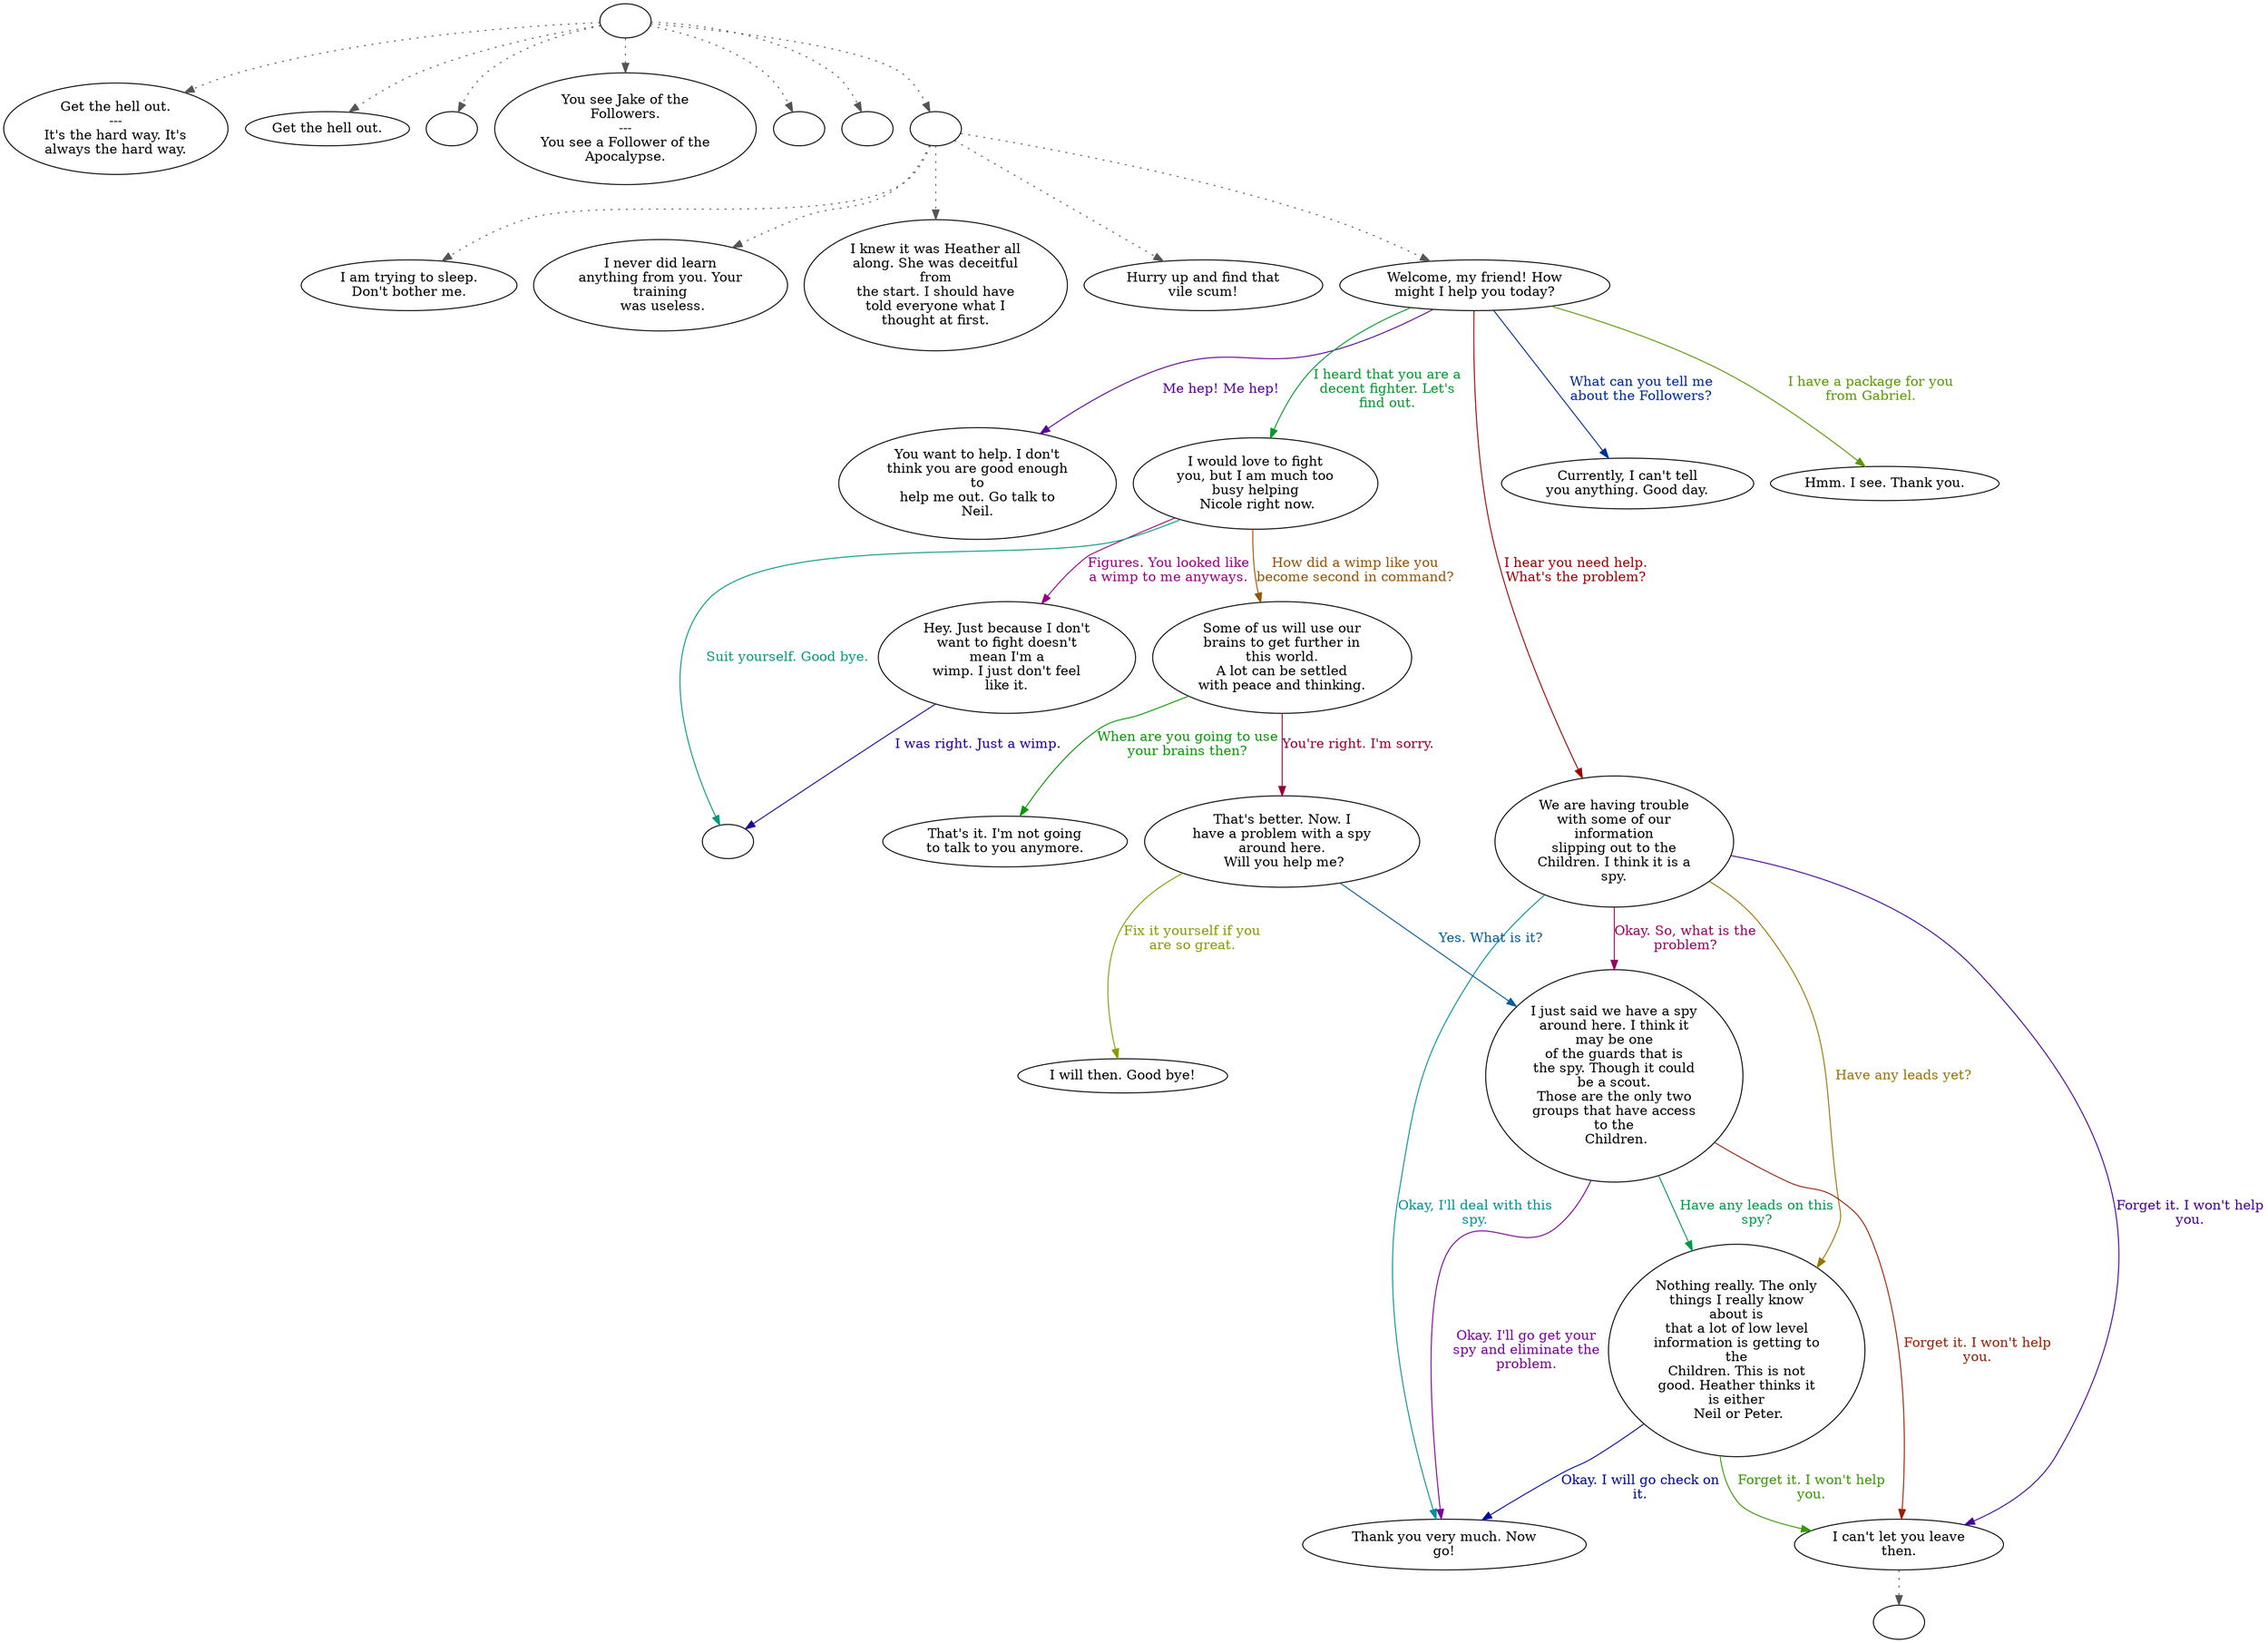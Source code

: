 digraph JAKE {
  "start" [style=filled       fillcolor="#FFFFFF"       color="#000000"]
  "start" -> "critter_p_proc" [style=dotted color="#555555"]
  "start" -> "timed_event_p_proc" [style=dotted color="#555555"]
  "start" -> "destroy_p_proc" [style=dotted color="#555555"]
  "start" -> "look_at_p_proc" [style=dotted color="#555555"]
  "start" -> "map_update_p_proc" [style=dotted color="#555555"]
  "start" -> "pickup_p_proc" [style=dotted color="#555555"]
  "start" -> "talk_p_proc" [style=dotted color="#555555"]
  "start" [label=""]
  "critter_p_proc" [style=filled       fillcolor="#FFFFFF"       color="#000000"]
  "critter_p_proc" [label="Get the hell out.\n---\nIt's the hard way. It's\nalways the hard way."]
  "destroy_p_proc" [style=filled       fillcolor="#FFFFFF"       color="#000000"]
  "destroy_p_proc" [label=""]
  "look_at_p_proc" [style=filled       fillcolor="#FFFFFF"       color="#000000"]
  "look_at_p_proc" [label="You see Jake of the\nFollowers.\n---\nYou see a Follower of the\nApocalypse."]
  "map_update_p_proc" [style=filled       fillcolor="#FFFFFF"       color="#000000"]
  "map_update_p_proc" [label=""]
  "pickup_p_proc" [style=filled       fillcolor="#FFFFFF"       color="#000000"]
  "pickup_p_proc" [label=""]
  "talk_p_proc" [style=filled       fillcolor="#FFFFFF"       color="#000000"]
  "talk_p_proc" -> "Jake14" [style=dotted color="#555555"]
  "talk_p_proc" -> "Jake17" [style=dotted color="#555555"]
  "talk_p_proc" -> "Jake16" [style=dotted color="#555555"]
  "talk_p_proc" -> "Jake15" [style=dotted color="#555555"]
  "talk_p_proc" -> "Jake00" [style=dotted color="#555555"]
  "talk_p_proc" [label=""]
  "timed_event_p_proc" [style=filled       fillcolor="#FFFFFF"       color="#000000"]
  "timed_event_p_proc" [label="Get the hell out."]
  "Jake00" [style=filled       fillcolor="#FFFFFF"       color="#000000"]
  "Jake00" [label="Welcome, my friend! How\nmight I help you today?"]
  "Jake00" -> "Jake01" [label="Me hep! Me hep!" color="#5B0099" fontcolor="#5B0099"]
  "Jake00" -> "Jake02" [label="I heard that you are a\ndecent fighter. Let's\nfind out." color="#00992E" fontcolor="#00992E"]
  "Jake00" -> "Jake12" [label="I hear you need help.\nWhat's the problem?" color="#990200" fontcolor="#990200"]
  "Jake00" -> "Jake13" [label="What can you tell me\nabout the Followers?" color="#002B99" fontcolor="#002B99"]
  "Jake00" -> "Jake18" [label="I have a package for you\nfrom Gabriel." color="#589900" fontcolor="#589900"]
  "Jake01" [style=filled       fillcolor="#FFFFFF"       color="#000000"]
  "Jake01" [label="You want to help. I don't\nthink you are good enough\nto\nhelp me out. Go talk to\nNeil."]
  "Jake02" [style=filled       fillcolor="#FFFFFF"       color="#000000"]
  "Jake02" [label="I would love to fight\nyou, but I am much too\nbusy helping\n Nicole right now."]
  "Jake02" -> "Jake03" [label="Figures. You looked like\na wimp to me anyways." color="#990084" fontcolor="#990084"]
  "Jake02" -> "JakeEnd" [label="Suit yourself. Good bye." color="#009981" fontcolor="#009981"]
  "Jake02" -> "Jake04" [label="How did a wimp like you\nbecome second in command?" color="#995400" fontcolor="#995400"]
  "Jake03" [style=filled       fillcolor="#FFFFFF"       color="#000000"]
  "Jake03" [label="Hey. Just because I don't\nwant to fight doesn't\nmean I'm a\nwimp. I just don't feel\nlike it."]
  "Jake03" -> "JakeEnd" [label="I was right. Just a wimp." color="#280099" fontcolor="#280099"]
  "Jake04" [style=filled       fillcolor="#FFFFFF"       color="#000000"]
  "Jake04" [label="Some of us will use our\nbrains to get further in\nthis world.\nA lot can be settled\nwith peace and thinking."]
  "Jake04" -> "Jake05" [label="When are you going to use\nyour brains then?" color="#059900" fontcolor="#059900"]
  "Jake04" -> "Jake06" [label="You're right. I'm sorry." color="#990032" fontcolor="#990032"]
  "Jake05" [style=filled       fillcolor="#FFFFFF"       color="#000000"]
  "Jake05" [label="That's it. I'm not going\nto talk to you anymore."]
  "Jake06" [style=filled       fillcolor="#FFFFFF"       color="#000000"]
  "Jake06" [label="That's better. Now. I\nhave a problem with a spy\naround here.\n Will you help me?"]
  "Jake06" -> "Jake07" [label="Yes. What is it?" color="#005E99" fontcolor="#005E99"]
  "Jake06" -> "Jake11" [label="Fix it yourself if you\nare so great." color="#8B9900" fontcolor="#8B9900"]
  "Jake07" [style=filled       fillcolor="#FFFFFF"       color="#000000"]
  "Jake07" [label="I just said we have a spy\naround here. I think it\nmay be one\nof the guards that is\nthe spy. Though it could\nbe a scout.\nThose are the only two\ngroups that have access\nto the\n Children."]
  "Jake07" -> "Jake08" [label="Okay. I'll go get your\nspy and eliminate the\nproblem." color="#7A0099" fontcolor="#7A0099"]
  "Jake07" -> "Jake09" [label="Have any leads on this\nspy?" color="#00994E" fontcolor="#00994E"]
  "Jake07" -> "Jake10" [label="Forget it. I won't help\nyou." color="#992100" fontcolor="#992100"]
  "Jake08" [style=filled       fillcolor="#FFFFFF"       color="#000000"]
  "Jake08" [label="Thank you very much. Now\ngo!"]
  "Jake09" [style=filled       fillcolor="#FFFFFF"       color="#000000"]
  "Jake09" [label="Nothing really. The only\nthings I really know\nabout is\nthat a lot of low level\ninformation is getting to\nthe\nChildren. This is not\ngood. Heather thinks it\nis either\n Neil or Peter."]
  "Jake09" -> "Jake08" [label="Okay. I will go check on\nit." color="#000C99" fontcolor="#000C99"]
  "Jake09" -> "Jake10" [label="Forget it. I won't help\nyou." color="#389900" fontcolor="#389900"]
  "Jake10" [style=filled       fillcolor="#FFFFFF"       color="#000000"]
  "Jake10" -> "JakeCombat" [style=dotted color="#555555"]
  "Jake10" [label="I can't let you leave\nthen."]
  "Jake11" [style=filled       fillcolor="#FFFFFF"       color="#000000"]
  "Jake11" [label="I will then. Good bye!"]
  "Jake12" [style=filled       fillcolor="#FFFFFF"       color="#000000"]
  "Jake12" [label="We are having trouble\nwith some of our\ninformation\nslipping out to the\nChildren. I think it is a\nspy."]
  "Jake12" -> "Jake07" [label="Okay. So, what is the\nproblem?" color="#990065" fontcolor="#990065"]
  "Jake12" -> "Jake08" [label="Okay, I'll deal with this\nspy." color="#009199" fontcolor="#009199"]
  "Jake12" -> "Jake09" [label="Have any leads yet?" color="#997400" fontcolor="#997400"]
  "Jake12" -> "Jake10" [label="Forget it. I won't help\nyou." color="#470099" fontcolor="#470099"]
  "Jake13" [style=filled       fillcolor="#FFFFFF"       color="#000000"]
  "Jake13" [label="Currently, I can't tell\nyou anything. Good day."]
  "Jake14" [style=filled       fillcolor="#FFFFFF"       color="#000000"]
  "Jake14" [label="I am trying to sleep.\nDon't bother me."]
  "Jake15" [style=filled       fillcolor="#FFFFFF"       color="#000000"]
  "Jake15" [label="Hurry up and find that\nvile scum!"]
  "Jake16" [style=filled       fillcolor="#FFFFFF"       color="#000000"]
  "Jake16" [label="I knew it was Heather all\nalong. She was deceitful\nfrom\nthe start. I should have\ntold everyone what I\nthought at first."]
  "Jake17" [style=filled       fillcolor="#FFFFFF"       color="#000000"]
  "Jake17" [label="I never did learn\nanything from you. Your\ntraining\n was useless."]
  "Jake18" [style=filled       fillcolor="#FFFFFF"       color="#000000"]
  "Jake18" [label="Hmm. I see. Thank you."]
  "JakeCombat" [style=filled       fillcolor="#FFFFFF"       color="#000000"]
  "JakeCombat" [label=""]
  "JakeEnd" [style=filled       fillcolor="#FFFFFF"       color="#000000"]
  "JakeEnd" [label=""]
}